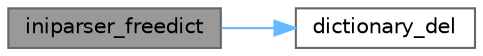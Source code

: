 digraph "iniparser_freedict"
{
 // LATEX_PDF_SIZE
  bgcolor="transparent";
  edge [fontname=Helvetica,fontsize=10,labelfontname=Helvetica,labelfontsize=10];
  node [fontname=Helvetica,fontsize=10,shape=box,height=0.2,width=0.4];
  rankdir="LR";
  Node1 [label="iniparser_freedict",height=0.2,width=0.4,color="gray40", fillcolor="grey60", style="filled", fontcolor="black",tooltip="Free all memory associated to an ini dictionary"];
  Node1 -> Node2 [color="steelblue1",style="solid"];
  Node2 [label="dictionary_del",height=0.2,width=0.4,color="grey40", fillcolor="white", style="filled",URL="$dictionary_8c.html#a11b19a39bef9cf05b19adb01ced4fae5",tooltip="Delete a dictionary object"];
}
